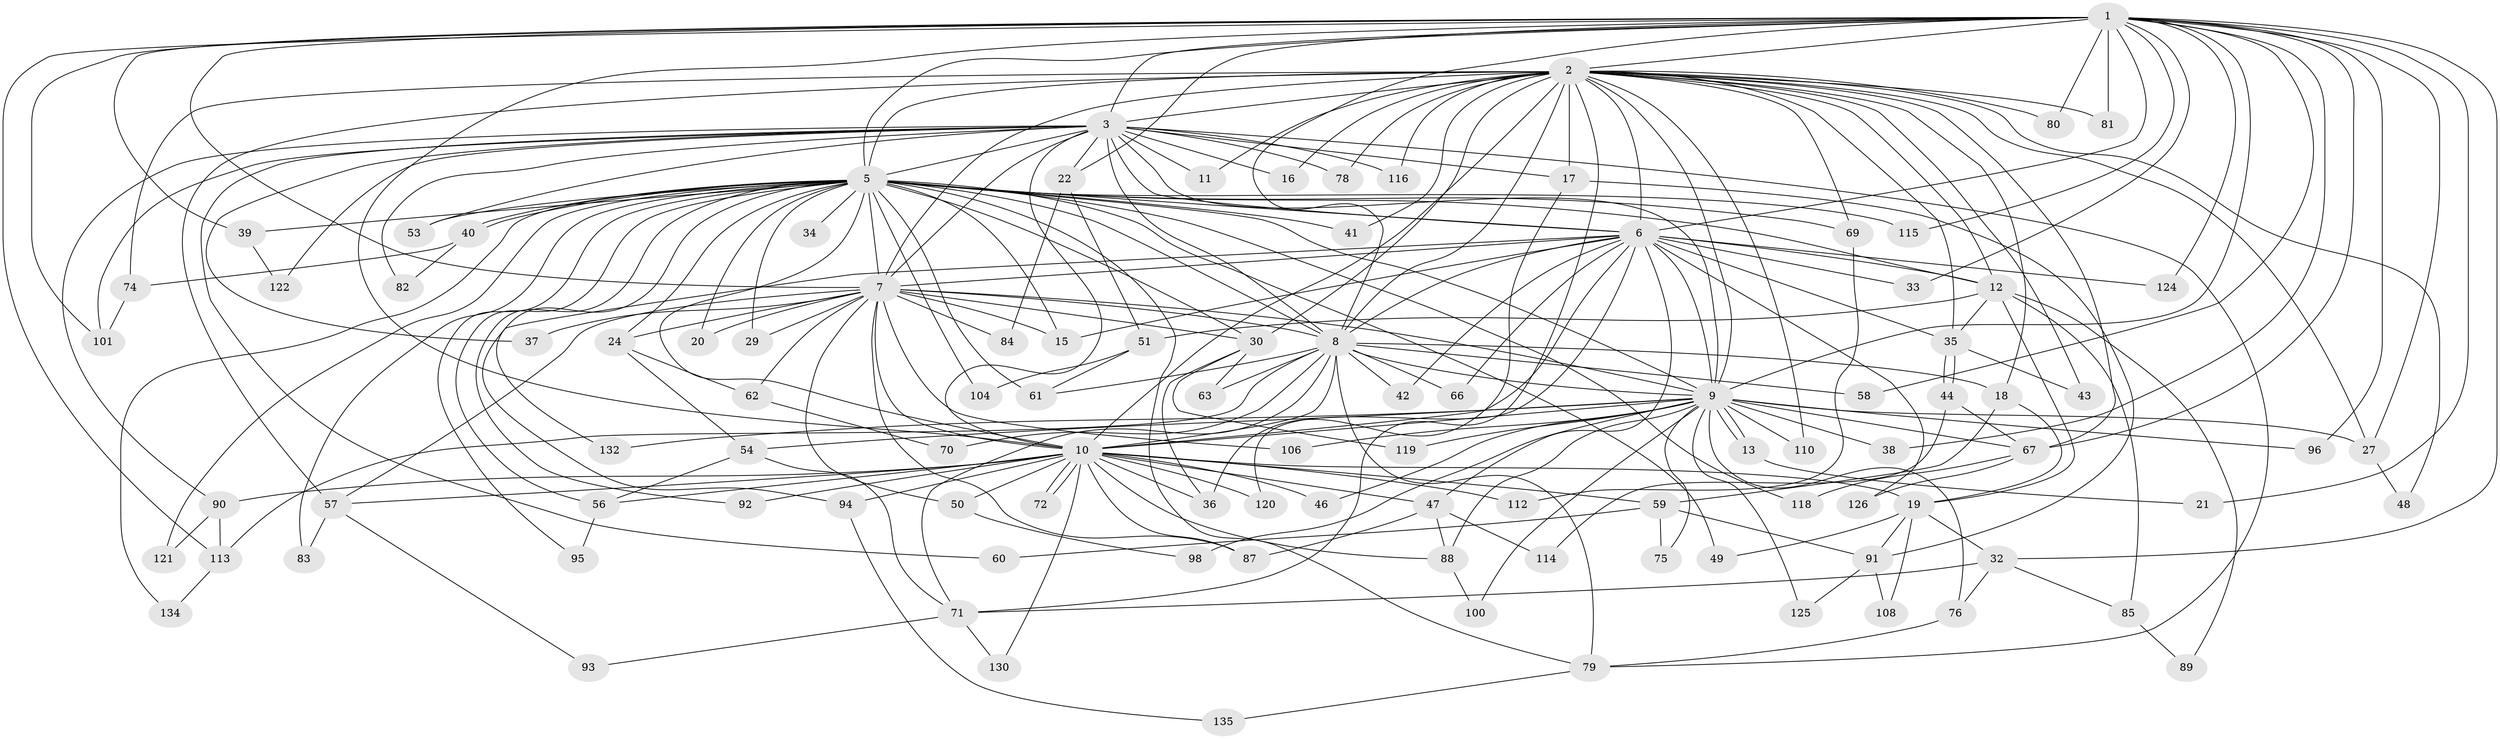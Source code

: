// Generated by graph-tools (version 1.1) at 2025/23/03/03/25 07:23:36]
// undirected, 104 vertices, 246 edges
graph export_dot {
graph [start="1"]
  node [color=gray90,style=filled];
  1 [super="+45"];
  2 [super="+4"];
  3 [super="+127"];
  5 [super="+14"];
  6 [super="+129"];
  7 [super="+28"];
  8 [super="+123"];
  9 [super="+64"];
  10 [super="+25"];
  11;
  12 [super="+23"];
  13;
  15 [super="+107"];
  16;
  17 [super="+128"];
  18;
  19 [super="+26"];
  20;
  21;
  22 [super="+52"];
  24;
  27 [super="+31"];
  29;
  30 [super="+105"];
  32 [super="+103"];
  33;
  34;
  35 [super="+55"];
  36;
  37;
  38;
  39;
  40;
  41;
  42;
  43;
  44 [super="+77"];
  46;
  47;
  48;
  49;
  50;
  51;
  53;
  54;
  56 [super="+65"];
  57 [super="+68"];
  58;
  59;
  60;
  61 [super="+97"];
  62;
  63;
  66;
  67 [super="+86"];
  69;
  70;
  71 [super="+73"];
  72;
  74;
  75;
  76 [super="+133"];
  78 [super="+131"];
  79 [super="+111"];
  80;
  81;
  82;
  83;
  84;
  85;
  87 [super="+117"];
  88 [super="+99"];
  89;
  90;
  91 [super="+102"];
  92;
  93;
  94;
  95;
  96;
  98 [super="+109"];
  100;
  101;
  104;
  106;
  108;
  110;
  112;
  113;
  114;
  115;
  116;
  118;
  119;
  120;
  121;
  122;
  124;
  125;
  126;
  130;
  132;
  134;
  135;
  1 -- 2 [weight=2];
  1 -- 3;
  1 -- 5;
  1 -- 6 [weight=2];
  1 -- 7;
  1 -- 8;
  1 -- 9;
  1 -- 10;
  1 -- 21;
  1 -- 22 [weight=2];
  1 -- 27;
  1 -- 32;
  1 -- 33;
  1 -- 38;
  1 -- 39;
  1 -- 58;
  1 -- 67;
  1 -- 80;
  1 -- 81;
  1 -- 96;
  1 -- 101;
  1 -- 113;
  1 -- 115;
  1 -- 124;
  2 -- 3 [weight=2];
  2 -- 5 [weight=2];
  2 -- 6 [weight=2];
  2 -- 7 [weight=2];
  2 -- 8 [weight=2];
  2 -- 9 [weight=2];
  2 -- 10 [weight=2];
  2 -- 12;
  2 -- 16;
  2 -- 17;
  2 -- 18;
  2 -- 27;
  2 -- 43;
  2 -- 57;
  2 -- 74;
  2 -- 78;
  2 -- 80;
  2 -- 81;
  2 -- 116;
  2 -- 67;
  2 -- 11;
  2 -- 69;
  2 -- 71;
  2 -- 30;
  2 -- 35;
  2 -- 41;
  2 -- 110;
  2 -- 48;
  3 -- 5;
  3 -- 6;
  3 -- 7;
  3 -- 8;
  3 -- 9;
  3 -- 10;
  3 -- 11;
  3 -- 16;
  3 -- 17;
  3 -- 22 [weight=2];
  3 -- 37;
  3 -- 53;
  3 -- 60;
  3 -- 78 [weight=2];
  3 -- 79;
  3 -- 82;
  3 -- 90;
  3 -- 116;
  3 -- 122;
  3 -- 101;
  5 -- 6;
  5 -- 7;
  5 -- 8 [weight=2];
  5 -- 9;
  5 -- 10;
  5 -- 15;
  5 -- 20;
  5 -- 24;
  5 -- 29;
  5 -- 39;
  5 -- 40;
  5 -- 40;
  5 -- 41;
  5 -- 79;
  5 -- 92;
  5 -- 95;
  5 -- 104;
  5 -- 115;
  5 -- 121;
  5 -- 134;
  5 -- 34;
  5 -- 132;
  5 -- 69;
  5 -- 49;
  5 -- 83;
  5 -- 53;
  5 -- 118;
  5 -- 12;
  5 -- 61;
  5 -- 30;
  5 -- 56;
  6 -- 7;
  6 -- 8;
  6 -- 9;
  6 -- 10;
  6 -- 12;
  6 -- 15;
  6 -- 33;
  6 -- 35;
  6 -- 42;
  6 -- 47;
  6 -- 66;
  6 -- 94;
  6 -- 120;
  6 -- 124;
  6 -- 126;
  7 -- 8;
  7 -- 9;
  7 -- 10;
  7 -- 20;
  7 -- 24;
  7 -- 29;
  7 -- 30;
  7 -- 37;
  7 -- 50;
  7 -- 57;
  7 -- 62;
  7 -- 84;
  7 -- 87;
  7 -- 106;
  7 -- 15;
  8 -- 9;
  8 -- 10;
  8 -- 18;
  8 -- 42;
  8 -- 58;
  8 -- 61;
  8 -- 63;
  8 -- 66;
  8 -- 70;
  8 -- 71;
  8 -- 113;
  8 -- 79;
  9 -- 10 [weight=2];
  9 -- 13;
  9 -- 13;
  9 -- 38;
  9 -- 46 [weight=2];
  9 -- 54;
  9 -- 67;
  9 -- 75;
  9 -- 76;
  9 -- 96;
  9 -- 98 [weight=2];
  9 -- 100;
  9 -- 106;
  9 -- 110;
  9 -- 119;
  9 -- 125;
  9 -- 132;
  9 -- 88;
  9 -- 27;
  10 -- 19;
  10 -- 47;
  10 -- 56;
  10 -- 59;
  10 -- 72;
  10 -- 72;
  10 -- 88;
  10 -- 90;
  10 -- 92;
  10 -- 94;
  10 -- 112;
  10 -- 130;
  10 -- 36;
  10 -- 46;
  10 -- 50;
  10 -- 87;
  10 -- 120;
  10 -- 57;
  12 -- 85;
  12 -- 51;
  12 -- 35;
  12 -- 89;
  12 -- 19;
  13 -- 21;
  17 -- 91;
  17 -- 36;
  18 -- 19;
  18 -- 59;
  19 -- 32;
  19 -- 49;
  19 -- 91;
  19 -- 108;
  22 -- 51;
  22 -- 84;
  24 -- 54;
  24 -- 62;
  27 -- 48;
  30 -- 36;
  30 -- 63;
  30 -- 119;
  32 -- 76;
  32 -- 85;
  32 -- 71;
  35 -- 43;
  35 -- 44;
  35 -- 44;
  39 -- 122;
  40 -- 74;
  40 -- 82;
  44 -- 114;
  44 -- 67;
  47 -- 114;
  47 -- 88;
  47 -- 87;
  50 -- 98;
  51 -- 61;
  51 -- 104;
  54 -- 56;
  54 -- 71;
  56 -- 95;
  57 -- 83;
  57 -- 93;
  59 -- 60;
  59 -- 75;
  59 -- 91;
  62 -- 70;
  67 -- 118;
  67 -- 126;
  69 -- 112;
  71 -- 130;
  71 -- 93;
  74 -- 101;
  76 -- 79;
  79 -- 135;
  85 -- 89;
  88 -- 100;
  90 -- 113;
  90 -- 121;
  91 -- 108;
  91 -- 125;
  94 -- 135;
  113 -- 134;
}
